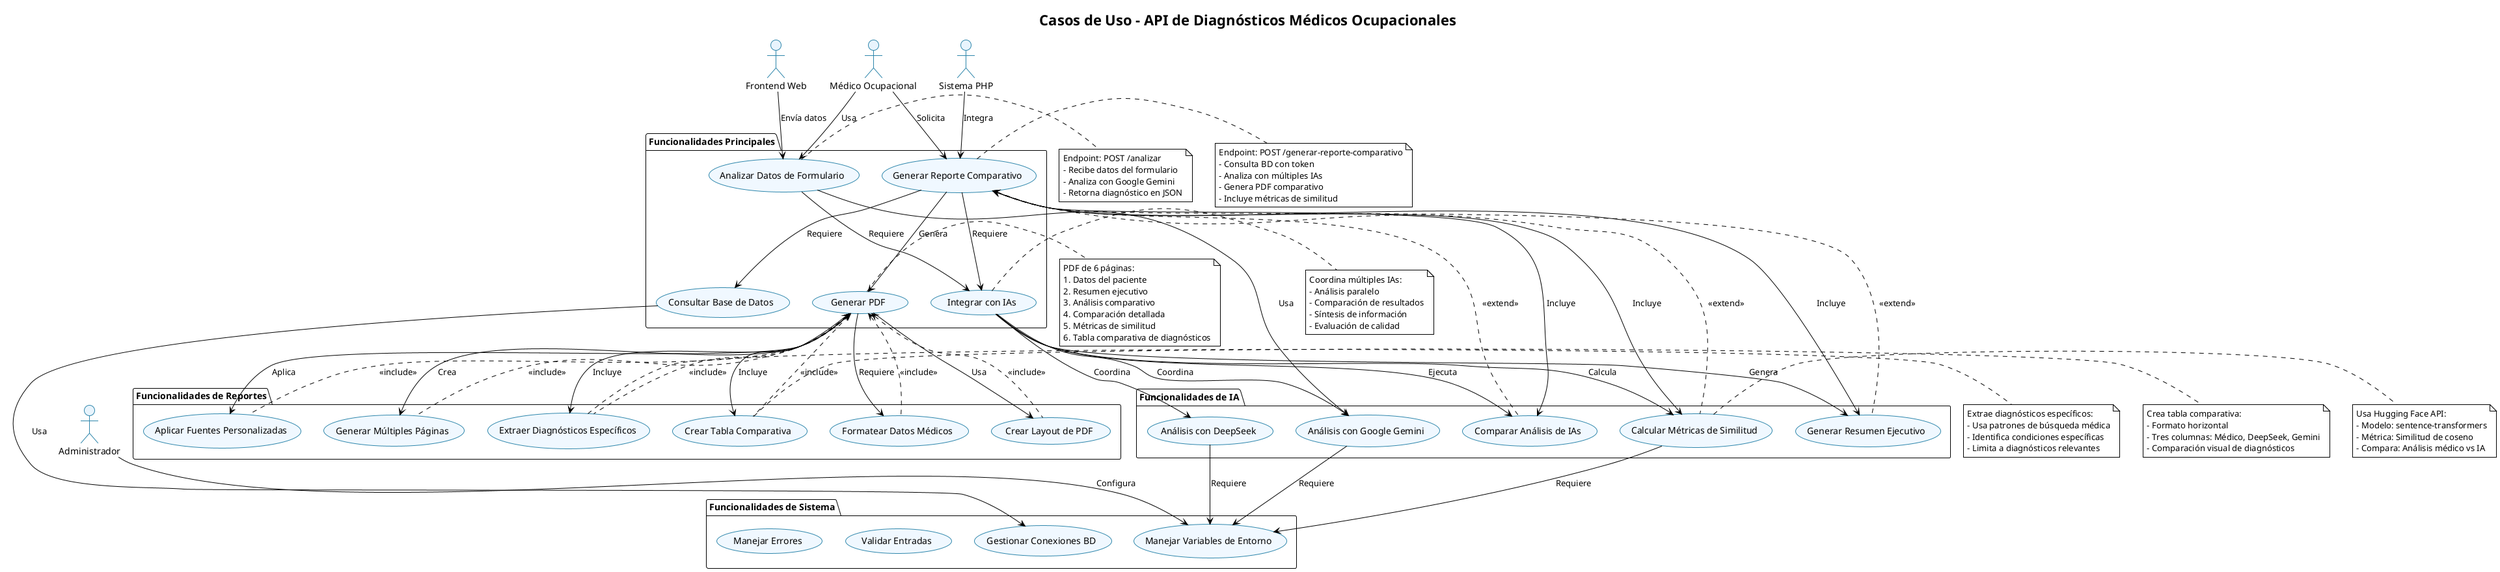 @startuml Casos de Uso del Sistema
!theme plain
skinparam backgroundColor #FFFFFF
skinparam actorBackgroundColor #E8F4FD
skinparam actorBorderColor #2E86AB
skinparam usecaseBackgroundColor #F0F8FF
skinparam usecaseBorderColor #2E86AB

title Casos de Uso - API de Diagnósticos Médicos Ocupacionales

actor "Médico Ocupacional" as medico
actor "Sistema PHP" as sistema_php
actor "Frontend Web" as frontend
actor "Administrador" as admin

package "Funcionalidades Principales" {
    usecase "Analizar Datos de Formulario" as UC1
    usecase "Generar Reporte Comparativo" as UC2
    usecase "Consultar Base de Datos" as UC3
    usecase "Integrar con IAs" as UC4
    usecase "Generar PDF" as UC5
}

package "Funcionalidades de IA" {
    usecase "Análisis con Google Gemini" as UC6
    usecase "Análisis con DeepSeek" as UC7
    usecase "Generar Resumen Ejecutivo" as UC8
    usecase "Comparar Análisis de IAs" as UC9
    usecase "Calcular Métricas de Similitud" as UC10
}

package "Funcionalidades de Reportes" {
    usecase "Formatear Datos Médicos" as UC11
    usecase "Crear Layout de PDF" as UC12
    usecase "Aplicar Fuentes Personalizadas" as UC13
    usecase "Generar Múltiples Páginas" as UC14
    usecase "Extraer Diagnósticos Específicos" as UC19
    usecase "Crear Tabla Comparativa" as UC20
}

package "Funcionalidades de Sistema" {
    usecase "Gestionar Conexiones BD" as UC15
    usecase "Manejar Variables de Entorno" as UC16
    usecase "Validar Entradas" as UC17
    usecase "Manejar Errores" as UC18
}

' Relaciones principales
medico --> UC1 : Usa
medico --> UC2 : Solicita
sistema_php --> UC2 : Integra
frontend --> UC1 : Envía datos
admin --> UC16 : Configura

' Relaciones de dependencia
UC1 --> UC4 : Requiere
UC1 --> UC6 : Usa
UC2 --> UC3 : Requiere
UC2 --> UC4 : Requiere
UC2 --> UC5 : Genera
UC2 --> UC8 : Incluye
UC2 --> UC9 : Incluye
UC2 --> UC10 : Incluye

UC4 --> UC6 : Coordina
UC4 --> UC7 : Coordina
UC4 --> UC8 : Genera
UC4 --> UC9 : Ejecuta
UC4 --> UC10 : Calcula

UC5 --> UC11 : Requiere
UC5 --> UC12 : Usa
UC5 --> UC13 : Aplica
UC5 --> UC14 : Crea
UC5 --> UC19 : Incluye
UC5 --> UC20 : Incluye

UC3 --> UC15 : Usa
UC6 --> UC16 : Requiere
UC7 --> UC16 : Requiere
UC10 --> UC16 : Requiere

' Casos de uso extendidos
UC2 <.. UC8 : <<extend>>
UC2 <.. UC9 : <<extend>>
UC2 <.. UC10 : <<extend>>

UC5 <.. UC11 : <<include>>
UC5 <.. UC12 : <<include>>
UC5 <.. UC13 : <<include>>
UC5 <.. UC14 : <<include>>
UC5 <.. UC19 : <<include>>
UC5 <.. UC20 : <<include>>

' Notas explicativas
note right of UC1
Endpoint: POST /analizar
- Recibe datos del formulario
- Analiza con Google Gemini
- Retorna diagnóstico en JSON
end note

note right of UC2
Endpoint: POST /generar-reporte-comparativo
- Consulta BD con token
- Analiza con múltiples IAs
- Genera PDF comparativo
- Incluye métricas de similitud
end note

note right of UC4
Coordina múltiples IAs:
- Análisis paralelo
- Comparación de resultados
- Síntesis de información
- Evaluación de calidad
end note

note right of UC5
PDF de 6 páginas:
1. Datos del paciente
2. Resumen ejecutivo
3. Análisis comparativo
4. Comparación detallada
5. Métricas de similitud
6. Tabla comparativa de diagnósticos
end note

note right of UC10
Usa Hugging Face API:
- Modelo: sentence-transformers
- Métrica: Similitud de coseno
- Compara: Análisis médico vs IA
end note

note right of UC19
Extrae diagnósticos específicos:
- Usa patrones de búsqueda médica
- Identifica condiciones específicas
- Limita a diagnósticos relevantes
end note

note right of UC20
Crea tabla comparativa:
- Formato horizontal
- Tres columnas: Médico, DeepSeek, Gemini
- Comparación visual de diagnósticos
end note

@enduml

